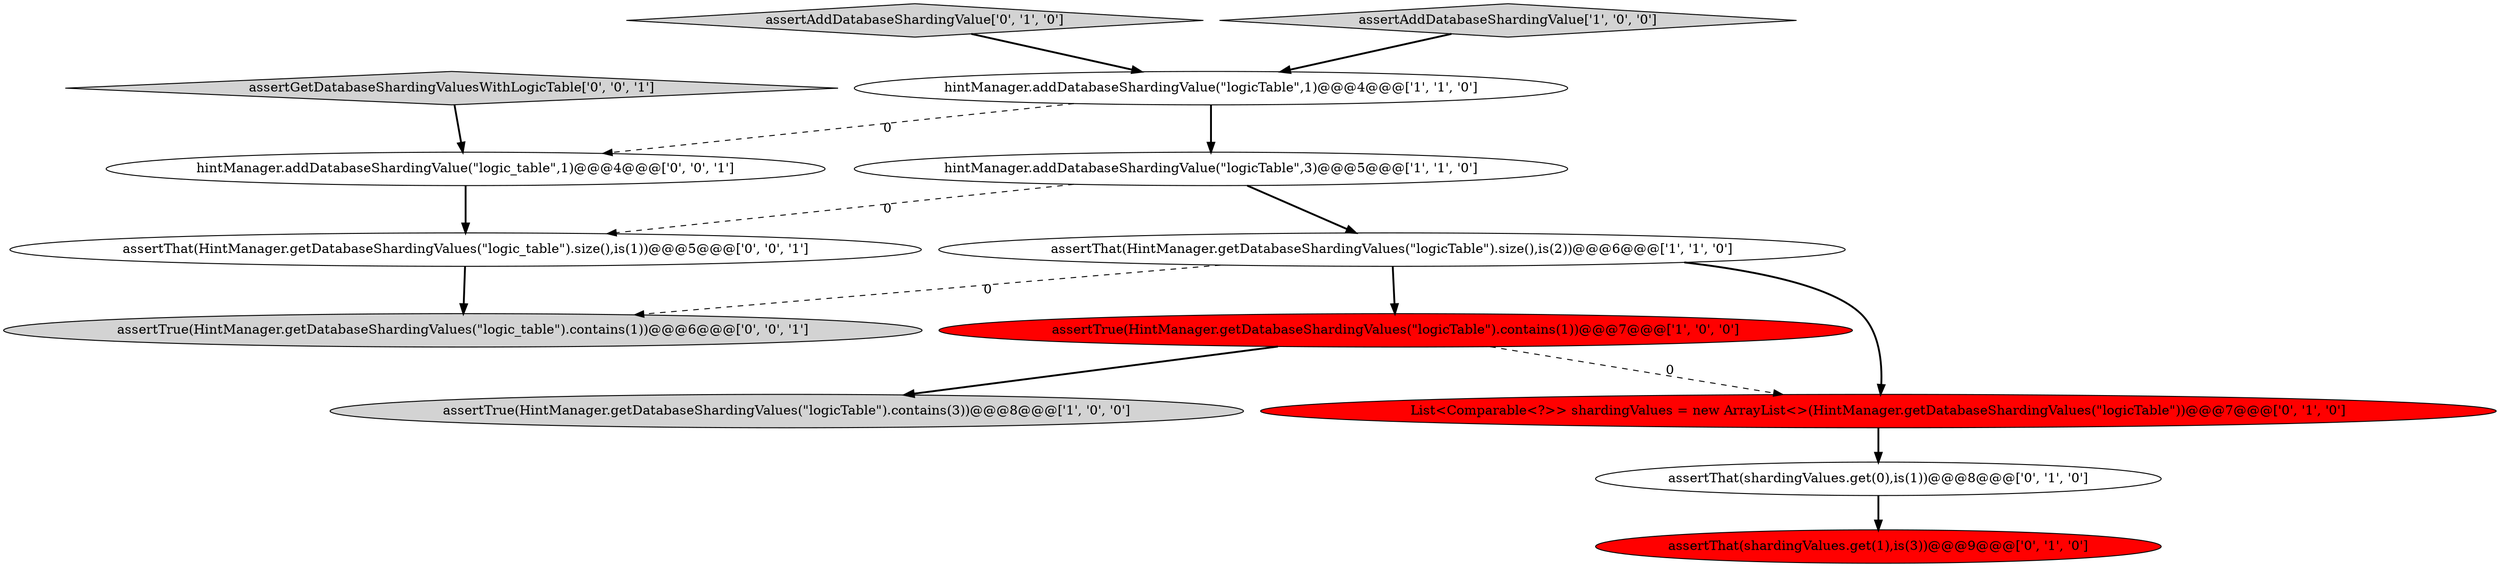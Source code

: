 digraph {
4 [style = filled, label = "assertTrue(HintManager.getDatabaseShardingValues(\"logicTable\").contains(1))@@@7@@@['1', '0', '0']", fillcolor = red, shape = ellipse image = "AAA1AAABBB1BBB"];
12 [style = filled, label = "assertGetDatabaseShardingValuesWithLogicTable['0', '0', '1']", fillcolor = lightgray, shape = diamond image = "AAA0AAABBB3BBB"];
5 [style = filled, label = "assertTrue(HintManager.getDatabaseShardingValues(\"logicTable\").contains(3))@@@8@@@['1', '0', '0']", fillcolor = lightgray, shape = ellipse image = "AAA0AAABBB1BBB"];
7 [style = filled, label = "assertAddDatabaseShardingValue['0', '1', '0']", fillcolor = lightgray, shape = diamond image = "AAA0AAABBB2BBB"];
6 [style = filled, label = "List<Comparable<?>> shardingValues = new ArrayList<>(HintManager.getDatabaseShardingValues(\"logicTable\"))@@@7@@@['0', '1', '0']", fillcolor = red, shape = ellipse image = "AAA1AAABBB2BBB"];
0 [style = filled, label = "assertThat(HintManager.getDatabaseShardingValues(\"logicTable\").size(),is(2))@@@6@@@['1', '1', '0']", fillcolor = white, shape = ellipse image = "AAA0AAABBB1BBB"];
1 [style = filled, label = "hintManager.addDatabaseShardingValue(\"logicTable\",1)@@@4@@@['1', '1', '0']", fillcolor = white, shape = ellipse image = "AAA0AAABBB1BBB"];
13 [style = filled, label = "hintManager.addDatabaseShardingValue(\"logic_table\",1)@@@4@@@['0', '0', '1']", fillcolor = white, shape = ellipse image = "AAA0AAABBB3BBB"];
9 [style = filled, label = "assertThat(shardingValues.get(1),is(3))@@@9@@@['0', '1', '0']", fillcolor = red, shape = ellipse image = "AAA1AAABBB2BBB"];
8 [style = filled, label = "assertThat(shardingValues.get(0),is(1))@@@8@@@['0', '1', '0']", fillcolor = white, shape = ellipse image = "AAA0AAABBB2BBB"];
2 [style = filled, label = "hintManager.addDatabaseShardingValue(\"logicTable\",3)@@@5@@@['1', '1', '0']", fillcolor = white, shape = ellipse image = "AAA0AAABBB1BBB"];
10 [style = filled, label = "assertThat(HintManager.getDatabaseShardingValues(\"logic_table\").size(),is(1))@@@5@@@['0', '0', '1']", fillcolor = white, shape = ellipse image = "AAA0AAABBB3BBB"];
3 [style = filled, label = "assertAddDatabaseShardingValue['1', '0', '0']", fillcolor = lightgray, shape = diamond image = "AAA0AAABBB1BBB"];
11 [style = filled, label = "assertTrue(HintManager.getDatabaseShardingValues(\"logic_table\").contains(1))@@@6@@@['0', '0', '1']", fillcolor = lightgray, shape = ellipse image = "AAA0AAABBB3BBB"];
13->10 [style = bold, label=""];
12->13 [style = bold, label=""];
1->2 [style = bold, label=""];
2->0 [style = bold, label=""];
0->11 [style = dashed, label="0"];
7->1 [style = bold, label=""];
3->1 [style = bold, label=""];
4->6 [style = dashed, label="0"];
0->4 [style = bold, label=""];
0->6 [style = bold, label=""];
4->5 [style = bold, label=""];
6->8 [style = bold, label=""];
2->10 [style = dashed, label="0"];
8->9 [style = bold, label=""];
10->11 [style = bold, label=""];
1->13 [style = dashed, label="0"];
}
